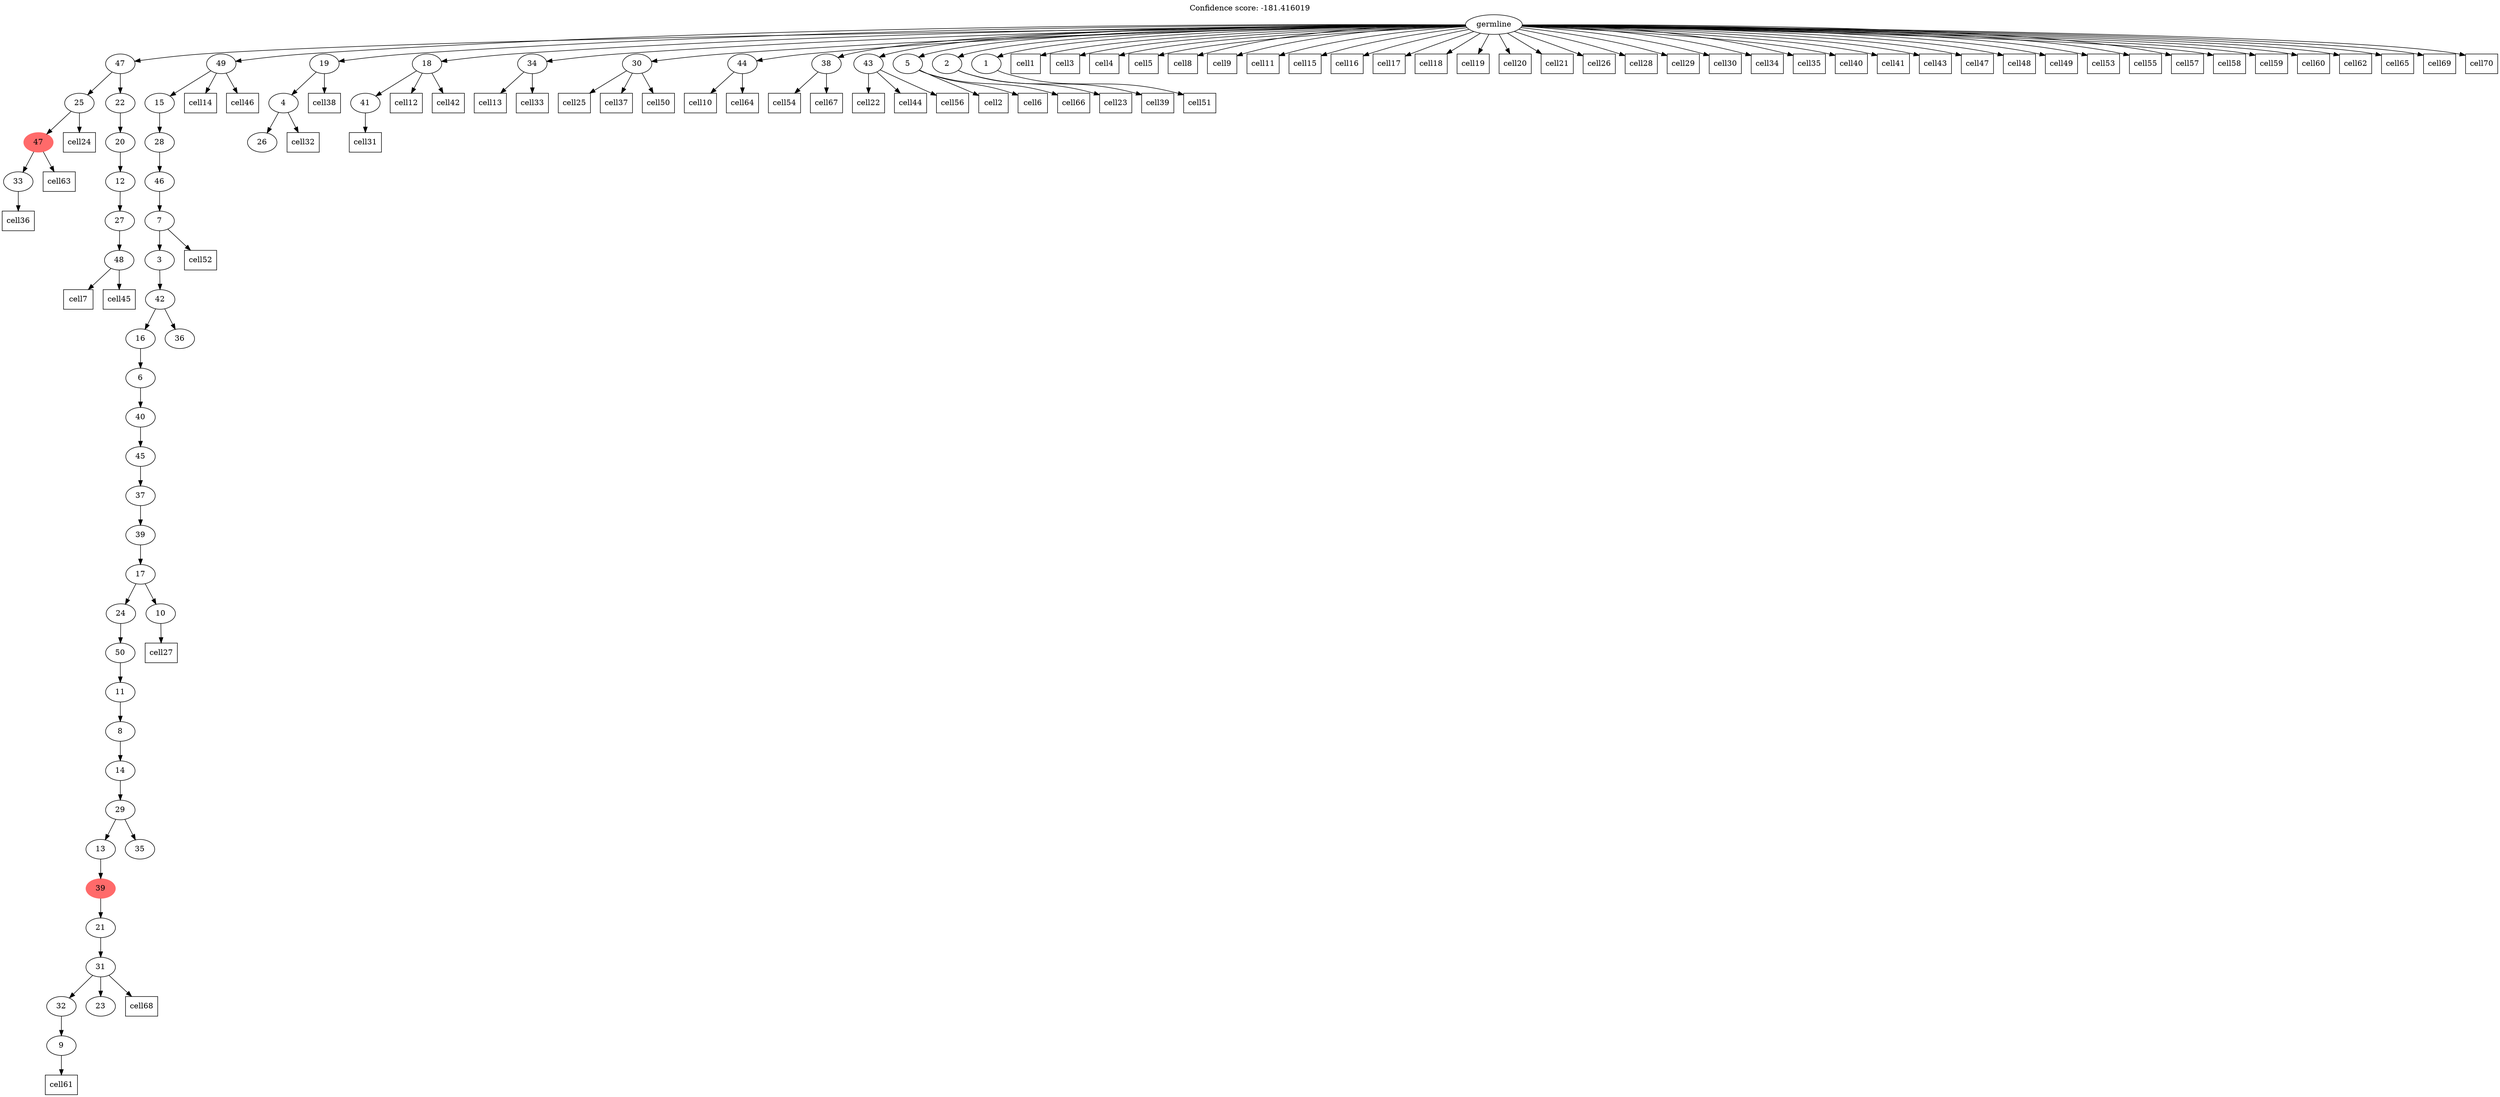 digraph g {
	"49" -> "50";
	"50" [label="33"];
	"48" -> "49";
	"49" [color=indianred1, style=filled, label="47"];
	"46" -> "47";
	"47" [label="48"];
	"45" -> "46";
	"46" [label="27"];
	"44" -> "45";
	"45" [label="12"];
	"43" -> "44";
	"44" [label="20"];
	"42" -> "43";
	"43" [label="22"];
	"42" -> "48";
	"48" [label="25"];
	"35" -> "36";
	"36" [label="9"];
	"34" -> "35";
	"35" [label="32"];
	"34" -> "37";
	"37" [label="23"];
	"33" -> "34";
	"34" [label="31"];
	"32" -> "33";
	"33" [label="21"];
	"31" -> "32";
	"32" [color=indianred1, style=filled, label="39"];
	"30" -> "31";
	"31" [label="13"];
	"30" -> "38";
	"38" [label="35"];
	"29" -> "30";
	"30" [label="29"];
	"28" -> "29";
	"29" [label="14"];
	"27" -> "28";
	"28" [label="8"];
	"26" -> "27";
	"27" [label="11"];
	"25" -> "26";
	"26" [label="50"];
	"24" -> "25";
	"25" [label="24"];
	"24" -> "39";
	"39" [label="10"];
	"23" -> "24";
	"24" [label="17"];
	"22" -> "23";
	"23" [label="39"];
	"21" -> "22";
	"22" [label="37"];
	"20" -> "21";
	"21" [label="45"];
	"19" -> "20";
	"20" [label="40"];
	"18" -> "19";
	"19" [label="6"];
	"17" -> "18";
	"18" [label="16"];
	"17" -> "40";
	"40" [label="36"];
	"16" -> "17";
	"17" [label="42"];
	"15" -> "16";
	"16" [label="3"];
	"14" -> "15";
	"15" [label="7"];
	"13" -> "14";
	"14" [label="46"];
	"12" -> "13";
	"13" [label="28"];
	"11" -> "12";
	"12" [label="15"];
	"5" -> "6";
	"6" [label="26"];
	"4" -> "5";
	"5" [label="4"];
	"1" -> "2";
	"2" [label="41"];
	"0" -> "1";
	"1" [label="18"];
	"0" -> "3";
	"3" [label="34"];
	"0" -> "4";
	"4" [label="19"];
	"0" -> "7";
	"7" [label="30"];
	"0" -> "8";
	"8" [label="44"];
	"0" -> "9";
	"9" [label="38"];
	"0" -> "10";
	"10" [label="43"];
	"0" -> "11";
	"11" [label="49"];
	"0" -> "41";
	"41" [label="5"];
	"0" -> "42";
	"42" [label="47"];
	"0" -> "51";
	"51" [label="2"];
	"0" -> "52";
	"52" [label="1"];
	"0" [label="germline"];
	"0" -> "cell1";
	"cell1" [shape=box];
	"41" -> "cell2";
	"cell2" [shape=box];
	"0" -> "cell3";
	"cell3" [shape=box];
	"0" -> "cell4";
	"cell4" [shape=box];
	"0" -> "cell5";
	"cell5" [shape=box];
	"41" -> "cell6";
	"cell6" [shape=box];
	"47" -> "cell7";
	"cell7" [shape=box];
	"0" -> "cell8";
	"cell8" [shape=box];
	"0" -> "cell9";
	"cell9" [shape=box];
	"8" -> "cell10";
	"cell10" [shape=box];
	"0" -> "cell11";
	"cell11" [shape=box];
	"1" -> "cell12";
	"cell12" [shape=box];
	"3" -> "cell13";
	"cell13" [shape=box];
	"11" -> "cell14";
	"cell14" [shape=box];
	"0" -> "cell15";
	"cell15" [shape=box];
	"0" -> "cell16";
	"cell16" [shape=box];
	"0" -> "cell17";
	"cell17" [shape=box];
	"0" -> "cell18";
	"cell18" [shape=box];
	"0" -> "cell19";
	"cell19" [shape=box];
	"0" -> "cell20";
	"cell20" [shape=box];
	"0" -> "cell21";
	"cell21" [shape=box];
	"10" -> "cell22";
	"cell22" [shape=box];
	"51" -> "cell23";
	"cell23" [shape=box];
	"48" -> "cell24";
	"cell24" [shape=box];
	"7" -> "cell25";
	"cell25" [shape=box];
	"0" -> "cell26";
	"cell26" [shape=box];
	"39" -> "cell27";
	"cell27" [shape=box];
	"0" -> "cell28";
	"cell28" [shape=box];
	"0" -> "cell29";
	"cell29" [shape=box];
	"0" -> "cell30";
	"cell30" [shape=box];
	"2" -> "cell31";
	"cell31" [shape=box];
	"5" -> "cell32";
	"cell32" [shape=box];
	"3" -> "cell33";
	"cell33" [shape=box];
	"0" -> "cell34";
	"cell34" [shape=box];
	"0" -> "cell35";
	"cell35" [shape=box];
	"50" -> "cell36";
	"cell36" [shape=box];
	"7" -> "cell37";
	"cell37" [shape=box];
	"4" -> "cell38";
	"cell38" [shape=box];
	"51" -> "cell39";
	"cell39" [shape=box];
	"0" -> "cell40";
	"cell40" [shape=box];
	"0" -> "cell41";
	"cell41" [shape=box];
	"1" -> "cell42";
	"cell42" [shape=box];
	"0" -> "cell43";
	"cell43" [shape=box];
	"10" -> "cell44";
	"cell44" [shape=box];
	"47" -> "cell45";
	"cell45" [shape=box];
	"11" -> "cell46";
	"cell46" [shape=box];
	"0" -> "cell47";
	"cell47" [shape=box];
	"0" -> "cell48";
	"cell48" [shape=box];
	"0" -> "cell49";
	"cell49" [shape=box];
	"7" -> "cell50";
	"cell50" [shape=box];
	"52" -> "cell51";
	"cell51" [shape=box];
	"15" -> "cell52";
	"cell52" [shape=box];
	"0" -> "cell53";
	"cell53" [shape=box];
	"9" -> "cell54";
	"cell54" [shape=box];
	"0" -> "cell55";
	"cell55" [shape=box];
	"10" -> "cell56";
	"cell56" [shape=box];
	"0" -> "cell57";
	"cell57" [shape=box];
	"0" -> "cell58";
	"cell58" [shape=box];
	"0" -> "cell59";
	"cell59" [shape=box];
	"0" -> "cell60";
	"cell60" [shape=box];
	"36" -> "cell61";
	"cell61" [shape=box];
	"0" -> "cell62";
	"cell62" [shape=box];
	"49" -> "cell63";
	"cell63" [shape=box];
	"8" -> "cell64";
	"cell64" [shape=box];
	"0" -> "cell65";
	"cell65" [shape=box];
	"41" -> "cell66";
	"cell66" [shape=box];
	"9" -> "cell67";
	"cell67" [shape=box];
	"34" -> "cell68";
	"cell68" [shape=box];
	"0" -> "cell69";
	"cell69" [shape=box];
	"0" -> "cell70";
	"cell70" [shape=box];
	labelloc="t";
	label="Confidence score: -181.416019";
}

